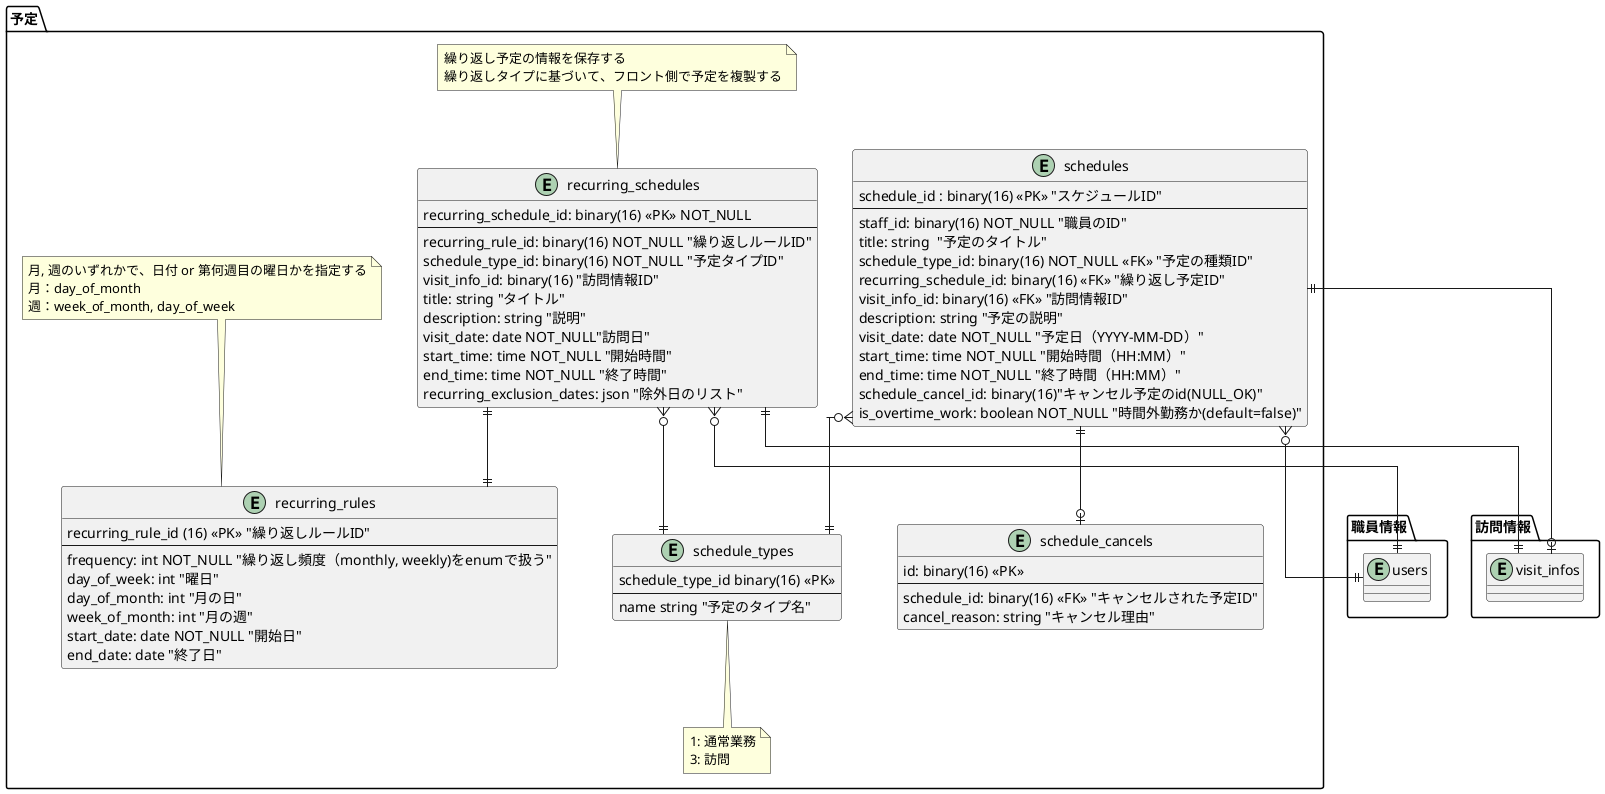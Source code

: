 @startuml entity-relationship-diagram
skinparam linetype ortho

package 予定 {
  entity schedules {
    schedule_id : binary(16) <<PK>> "スケジュールID"
    --
    staff_id: binary(16) NOT_NULL "職員のID"
    title: string  "予定のタイトル"
    schedule_type_id: binary(16) NOT_NULL <<FK>> "予定の種類ID"
    recurring_schedule_id: binary(16) <<FK>> "繰り返し予定ID"
    visit_info_id: binary(16) <<FK>> "訪問情報ID"
    description: string "予定の説明"
    visit_date: date NOT_NULL "予定日（YYYY-MM-DD）"
    start_time: time NOT_NULL "開始時間（HH:MM）"
    end_time: time NOT_NULL "終了時間（HH:MM）"
    schedule_cancel_id: binary(16)"キャンセル予定のid(NULL_OK)"
    is_overtime_work: boolean NOT_NULL "時間外勤務か(default=false)"
  }

  entity schedule_types {
    schedule_type_id binary(16) <<PK>>
    --
    name string "予定のタイプ名"
  }

  note bottom of schedule_types
    1: 通常業務
    3: 訪問
  end note

  entity schedule_cancels {
    id: binary(16) <<PK>>
    --
    schedule_id: binary(16) <<FK>> "キャンセルされた予定ID"
    cancel_reason: string "キャンセル理由"
  }

  entity recurring_rules {
    recurring_rule_id (16) <<PK>> "繰り返しルールID"
    --
    frequency: int NOT_NULL "繰り返し頻度（monthly, weekly)をenumで扱う"
    day_of_week: int "曜日"
    day_of_month: int "月の日"
    week_of_month: int "月の週"
    start_date: date NOT_NULL "開始日"
    end_date: date "終了日"
  }
  note top of recurring_rules
  月, 週のいずれかで、日付 or 第何週目の曜日かを指定する
  月：day_of_month
  週：week_of_month, day_of_week
  end note

  entity recurring_schedules {
    recurring_schedule_id: binary(16) <<PK>> NOT_NULL
    --
    recurring_rule_id: binary(16) NOT_NULL "繰り返しルールID"
    schedule_type_id: binary(16) NOT_NULL "予定タイプID"
    visit_info_id: binary(16) "訪問情報ID"
    title: string "タイトル"
    description: string "説明"
    visit_date: date NOT_NULL"訪問日"
    start_time: time NOT_NULL "開始時間"
    end_time: time NOT_NULL "終了時間"
    recurring_exclusion_dates: json "除外日のリスト"
  }
  note top of recurring_schedules
    繰り返し予定の情報を保存する
    繰り返しタイプに基づいて、フロント側で予定を複製する
  end note
}


package 職員情報 {
  entity users {
  }
}

package 訪問情報 {
  entity visit_infos {
  }

}

schedules }o--|| users
schedules }o--|| schedule_types
schedules ||--o| schedule_cancels
schedules ||--o| visit_infos
recurring_schedules }o--|| users
recurring_schedules }o--|| schedule_types
recurring_schedules ||--|| recurring_rules
recurring_schedules ||--|| visit_infos

@enduml